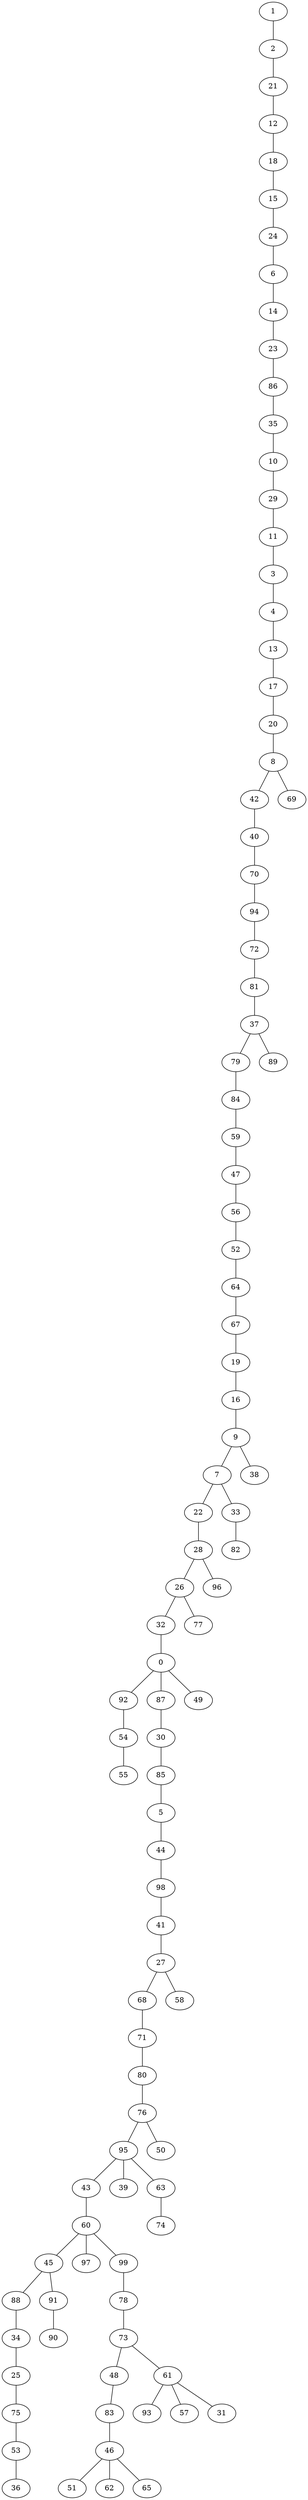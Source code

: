 strict graph G {
1;
2;
21;
12;
18;
15;
24;
6;
14;
23;
86;
35;
10;
29;
11;
3;
4;
13;
17;
20;
8;
42;
40;
70;
94;
72;
81;
37;
79;
84;
59;
47;
56;
52;
64;
67;
19;
16;
9;
7;
22;
28;
26;
32;
0;
92;
54;
55;
87;
30;
85;
5;
44;
98;
41;
27;
68;
71;
80;
76;
95;
43;
60;
45;
88;
34;
25;
75;
53;
36;
91;
90;
97;
99;
78;
73;
48;
83;
46;
51;
62;
65;
61;
93;
57;
31;
39;
63;
74;
50;
58;
49;
77;
96;
33;
82;
38;
89;
69;
0 -- 92;
84 -- 59;
92 -- 54;
15 -- 24;
24 -- 6;
43 -- 60;
34 -- 25;
30 -- 85;
60 -- 99;
7 -- 22;
23 -- 86;
45 -- 91;
87 -- 30;
95 -- 43;
42 -- 40;
56 -- 52;
1 -- 2;
29 -- 11;
48 -- 83;
83 -- 46;
98 -- 41;
40 -- 70;
0 -- 49;
81 -- 37;
32 -- 0;
86 -- 35;
95 -- 63;
54 -- 55;
41 -- 27;
28 -- 26;
63 -- 74;
37 -- 79;
20 -- 8;
59 -- 47;
6 -- 14;
99 -- 78;
0 -- 87;
76 -- 50;
91 -- 90;
71 -- 80;
47 -- 56;
33 -- 82;
26 -- 32;
12 -- 18;
85 -- 5;
21 -- 12;
14 -- 23;
60 -- 45;
46 -- 51;
94 -- 72;
8 -- 69;
10 -- 29;
76 -- 95;
22 -- 28;
44 -- 98;
25 -- 75;
53 -- 36;
95 -- 39;
73 -- 61;
64 -- 67;
37 -- 89;
5 -- 44;
11 -- 3;
72 -- 81;
79 -- 84;
78 -- 73;
9 -- 7;
17 -- 20;
16 -- 9;
2 -- 21;
35 -- 10;
7 -- 33;
26 -- 77;
61 -- 93;
4 -- 13;
73 -- 48;
68 -- 71;
8 -- 42;
46 -- 62;
28 -- 96;
67 -- 19;
45 -- 88;
13 -- 17;
75 -- 53;
61 -- 31;
27 -- 58;
61 -- 57;
18 -- 15;
60 -- 97;
70 -- 94;
52 -- 64;
80 -- 76;
3 -- 4;
46 -- 65;
9 -- 38;
27 -- 68;
88 -- 34;
19 -- 16;
}
